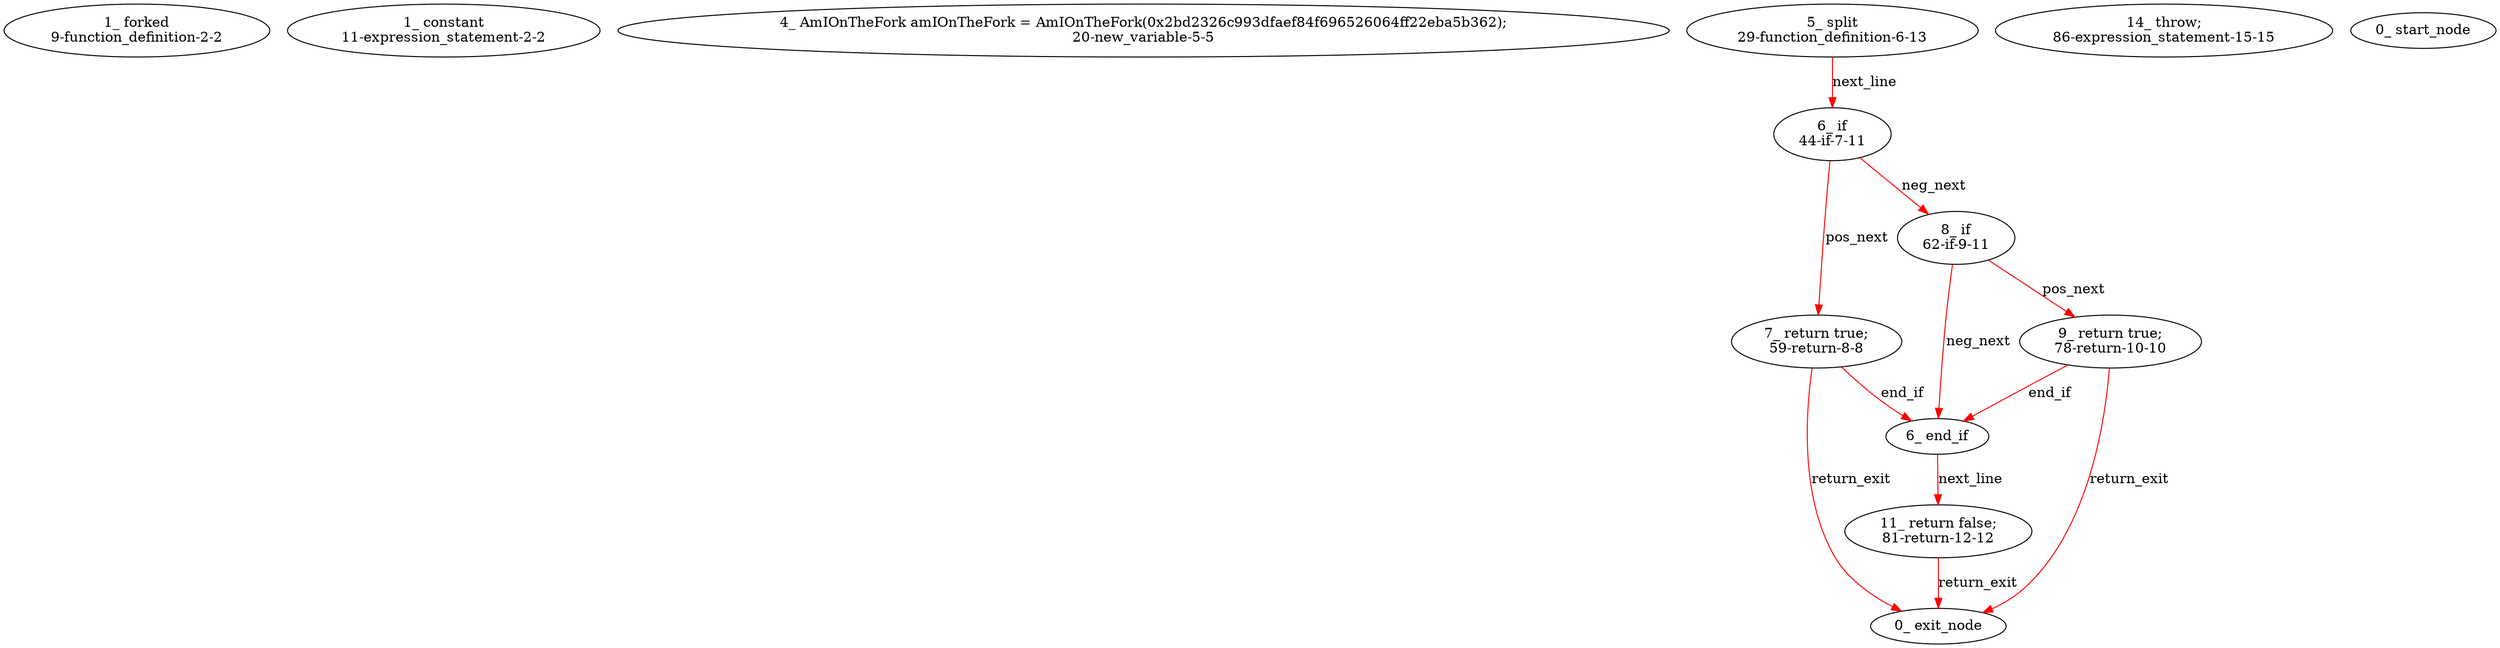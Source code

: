 digraph  {
9 [label="1_ forked\n9-function_definition-2-2", type_label=function_definition];
11 [label="1_ constant\n11-expression_statement-2-2", type_label=expression_statement];
20 [label="4_ AmIOnTheFork amIOnTheFork = AmIOnTheFork(0x2bd2326c993dfaef84f696526064ff22eba5b362);\n20-new_variable-5-5", type_label=new_variable];
29 [label="5_ split\n29-function_definition-6-13", type_label=function_definition];
44 [label="6_ if\n44-if-7-11", type_label=if];
127 [label="6_ end_if", type_label=end_if];
59 [label="7_ return true;\n59-return-8-8", type_label=return];
62 [label="8_ if\n62-if-9-11", type_label=if];
78 [label="9_ return true;\n78-return-10-10", type_label=return];
81 [label="11_ return false;\n81-return-12-12", type_label=return];
86 [label="14_ throw;\n86-expression_statement-15-15", type_label=expression_statement];
1 [label="0_ start_node", type_label=start];
2 [label="0_ exit_node", type_label=exit];
29 -> 44  [color=red, controlflow_type=next_line, edge_type=CFG_edge, key=0, label=next_line];
44 -> 59  [color=red, controlflow_type=pos_next, edge_type=CFG_edge, key=0, label=pos_next];
44 -> 62  [color=red, controlflow_type=neg_next, edge_type=CFG_edge, key=0, label=neg_next];
127 -> 81  [color=red, controlflow_type=next_line, edge_type=CFG_edge, key=0, label=next_line];
59 -> 127  [color=red, controlflow_type=end_if, edge_type=CFG_edge, key=0, label=end_if];
59 -> 2  [color=red, controlflow_type=return_exit, edge_type=CFG_edge, key=0, label=return_exit];
62 -> 78  [color=red, controlflow_type=pos_next, edge_type=CFG_edge, key=0, label=pos_next];
62 -> 127  [color=red, controlflow_type=neg_next, edge_type=CFG_edge, key=0, label=neg_next];
78 -> 127  [color=red, controlflow_type=end_if, edge_type=CFG_edge, key=0, label=end_if];
78 -> 2  [color=red, controlflow_type=return_exit, edge_type=CFG_edge, key=0, label=return_exit];
81 -> 2  [color=red, controlflow_type=return_exit, edge_type=CFG_edge, key=0, label=return_exit];
}
